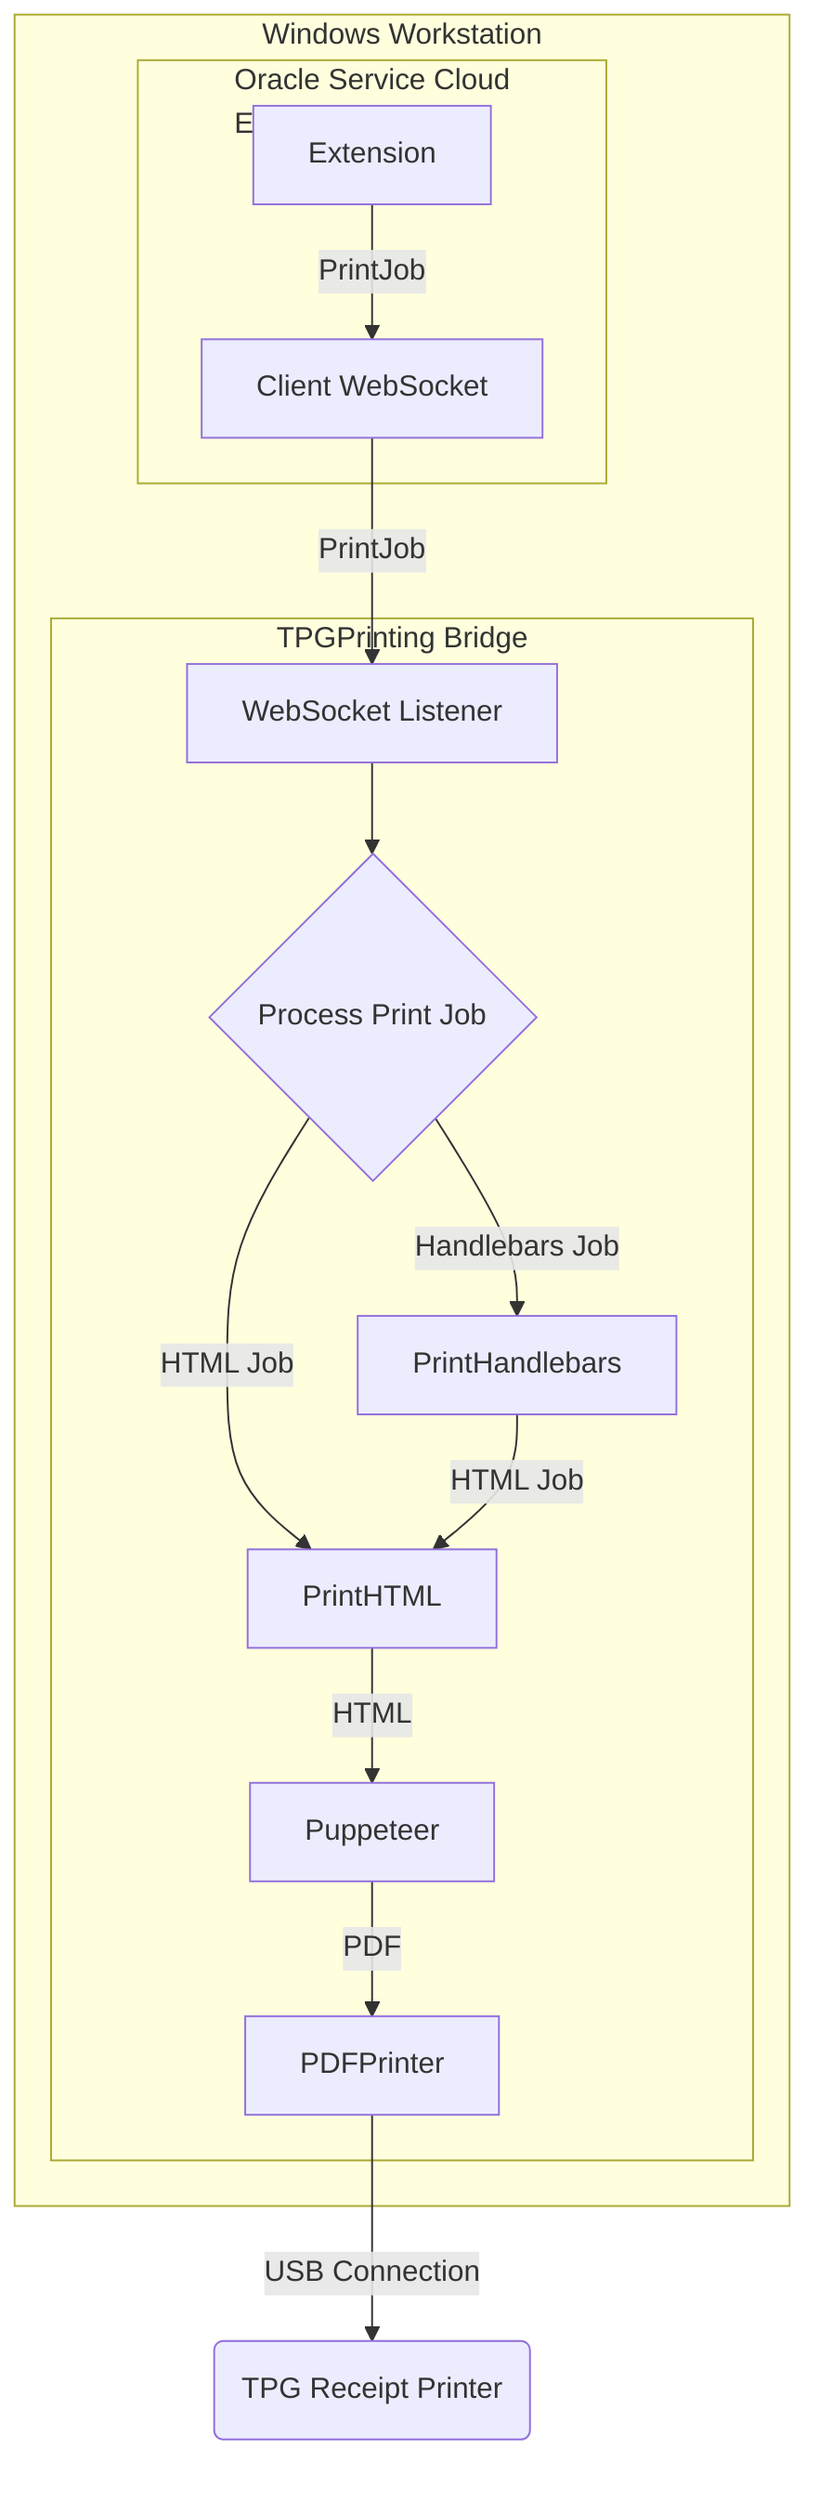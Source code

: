 graph TB
    subgraph Windows Workstation
        subgraph "Oracle Service Cloud<br>Edge Browser"
            Extension -- PrintJob --> WS1[Client WebSocket];
        end

        subgraph Bridge[TPGPrinting Bridge]
            WS2[WebSocket Listener] --> ProcessJob{Process Print Job};
            ProcessJob --Handlebars Job--> PrintHandlebars;
            ProcessJob --HTML Job--> PrintHTML;
            PrintHandlebars --HTML Job--> PrintHTML;
            PrintHTML --HTML--> Puppeteer;
            Puppeteer -- PDF --> PDFPrinter;
        end

        WS1 -- PrintJob --> WS2;
    end

    PDFPrinter -- USB Connection --> Printer(TPG Receipt Printer)